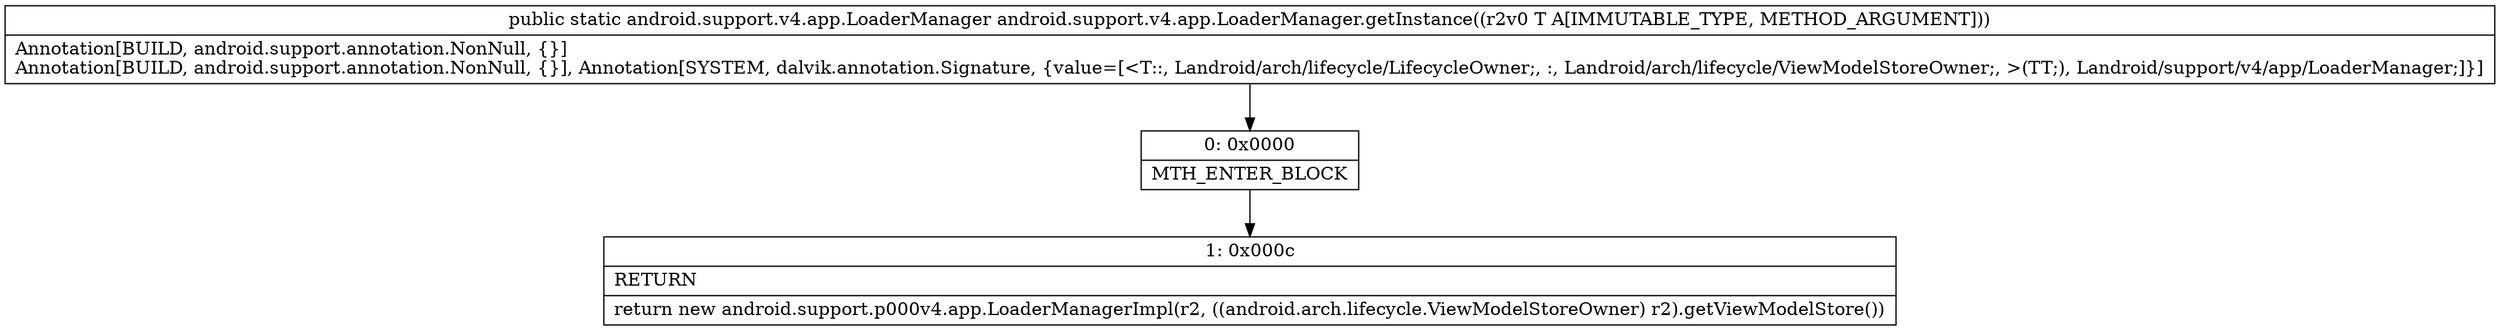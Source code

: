 digraph "CFG forandroid.support.v4.app.LoaderManager.getInstance(Landroid\/arch\/lifecycle\/LifecycleOwner;)Landroid\/support\/v4\/app\/LoaderManager;" {
Node_0 [shape=record,label="{0\:\ 0x0000|MTH_ENTER_BLOCK\l}"];
Node_1 [shape=record,label="{1\:\ 0x000c|RETURN\l|return new android.support.p000v4.app.LoaderManagerImpl(r2, ((android.arch.lifecycle.ViewModelStoreOwner) r2).getViewModelStore())\l}"];
MethodNode[shape=record,label="{public static android.support.v4.app.LoaderManager android.support.v4.app.LoaderManager.getInstance((r2v0 T A[IMMUTABLE_TYPE, METHOD_ARGUMENT]))  | Annotation[BUILD, android.support.annotation.NonNull, \{\}]\lAnnotation[BUILD, android.support.annotation.NonNull, \{\}], Annotation[SYSTEM, dalvik.annotation.Signature, \{value=[\<T::, Landroid\/arch\/lifecycle\/LifecycleOwner;, :, Landroid\/arch\/lifecycle\/ViewModelStoreOwner;, \>(TT;), Landroid\/support\/v4\/app\/LoaderManager;]\}]\l}"];
MethodNode -> Node_0;
Node_0 -> Node_1;
}

